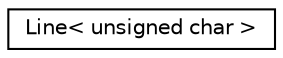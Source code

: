digraph "Graphical Class Hierarchy"
{
  edge [fontname="Helvetica",fontsize="10",labelfontname="Helvetica",labelfontsize="10"];
  node [fontname="Helvetica",fontsize="10",shape=record];
  rankdir="LR";
  Node1 [label="Line\< unsigned char \>",height=0.2,width=0.4,color="black", fillcolor="white", style="filled",URL="$class_line_3_01unsigned_01char_01_4.html"];
}
